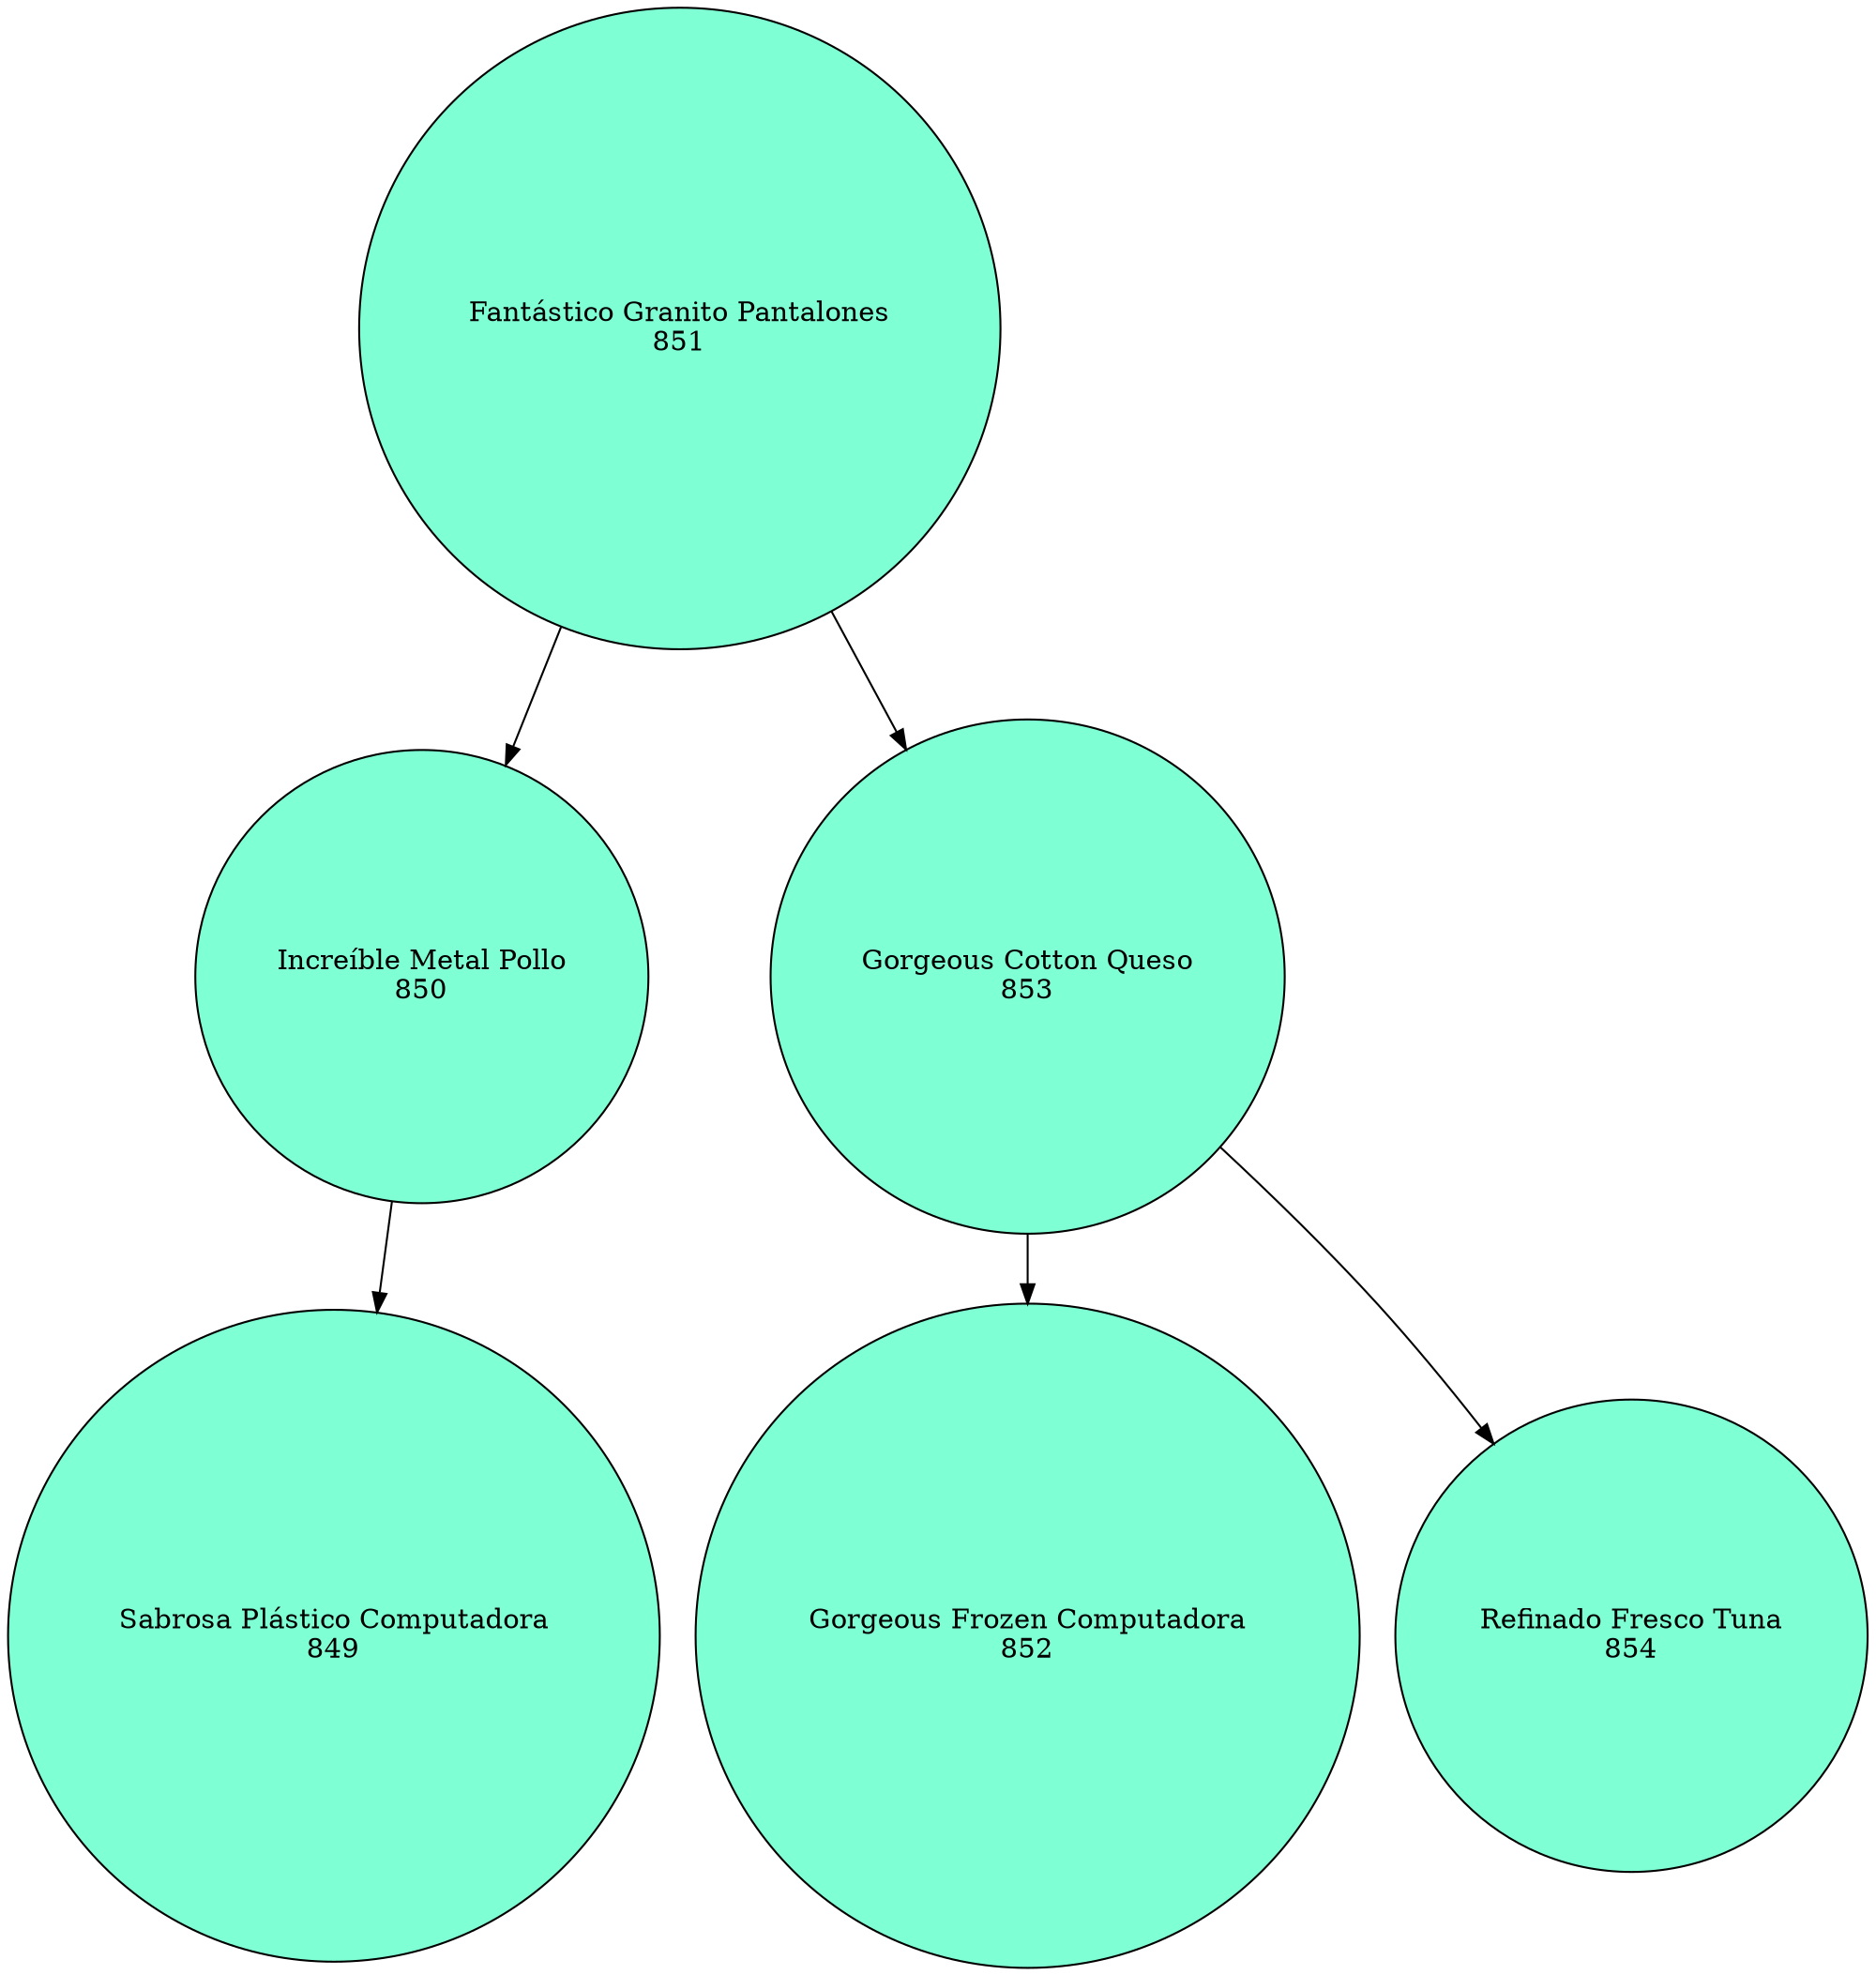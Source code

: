 digraph G{
node [shape=circle style=filled];
"0xc000006158"[label="Fantástico Granito Pantalones
851" fillcolor=aquamarine];
"0xc000006158" -> "0xc0001d4a90";
"0xc000006158" -> "0xc0001d4a98";
"0xc0001d4a90"[label="Increíble Metal Pollo
850" fillcolor=aquamarine];
"0xc0001d4a90" -> "0xc0001d4c40";
"0xc0001d4c40"[label="Sabrosa Plástico Computadora
849" fillcolor=aquamarine];
"0xc0001d4a98"[label="Gorgeous Cotton Queso
853" fillcolor=aquamarine];
"0xc0001d4a98" -> "0xc0001d4b20";
"0xc0001d4a98" -> "0xc0001d4b28";
"0xc0001d4b20"[label="Gorgeous Frozen Computadora
852" fillcolor=aquamarine];
"0xc0001d4b28"[label="Refinado Fresco Tuna
854" fillcolor=aquamarine];

}
